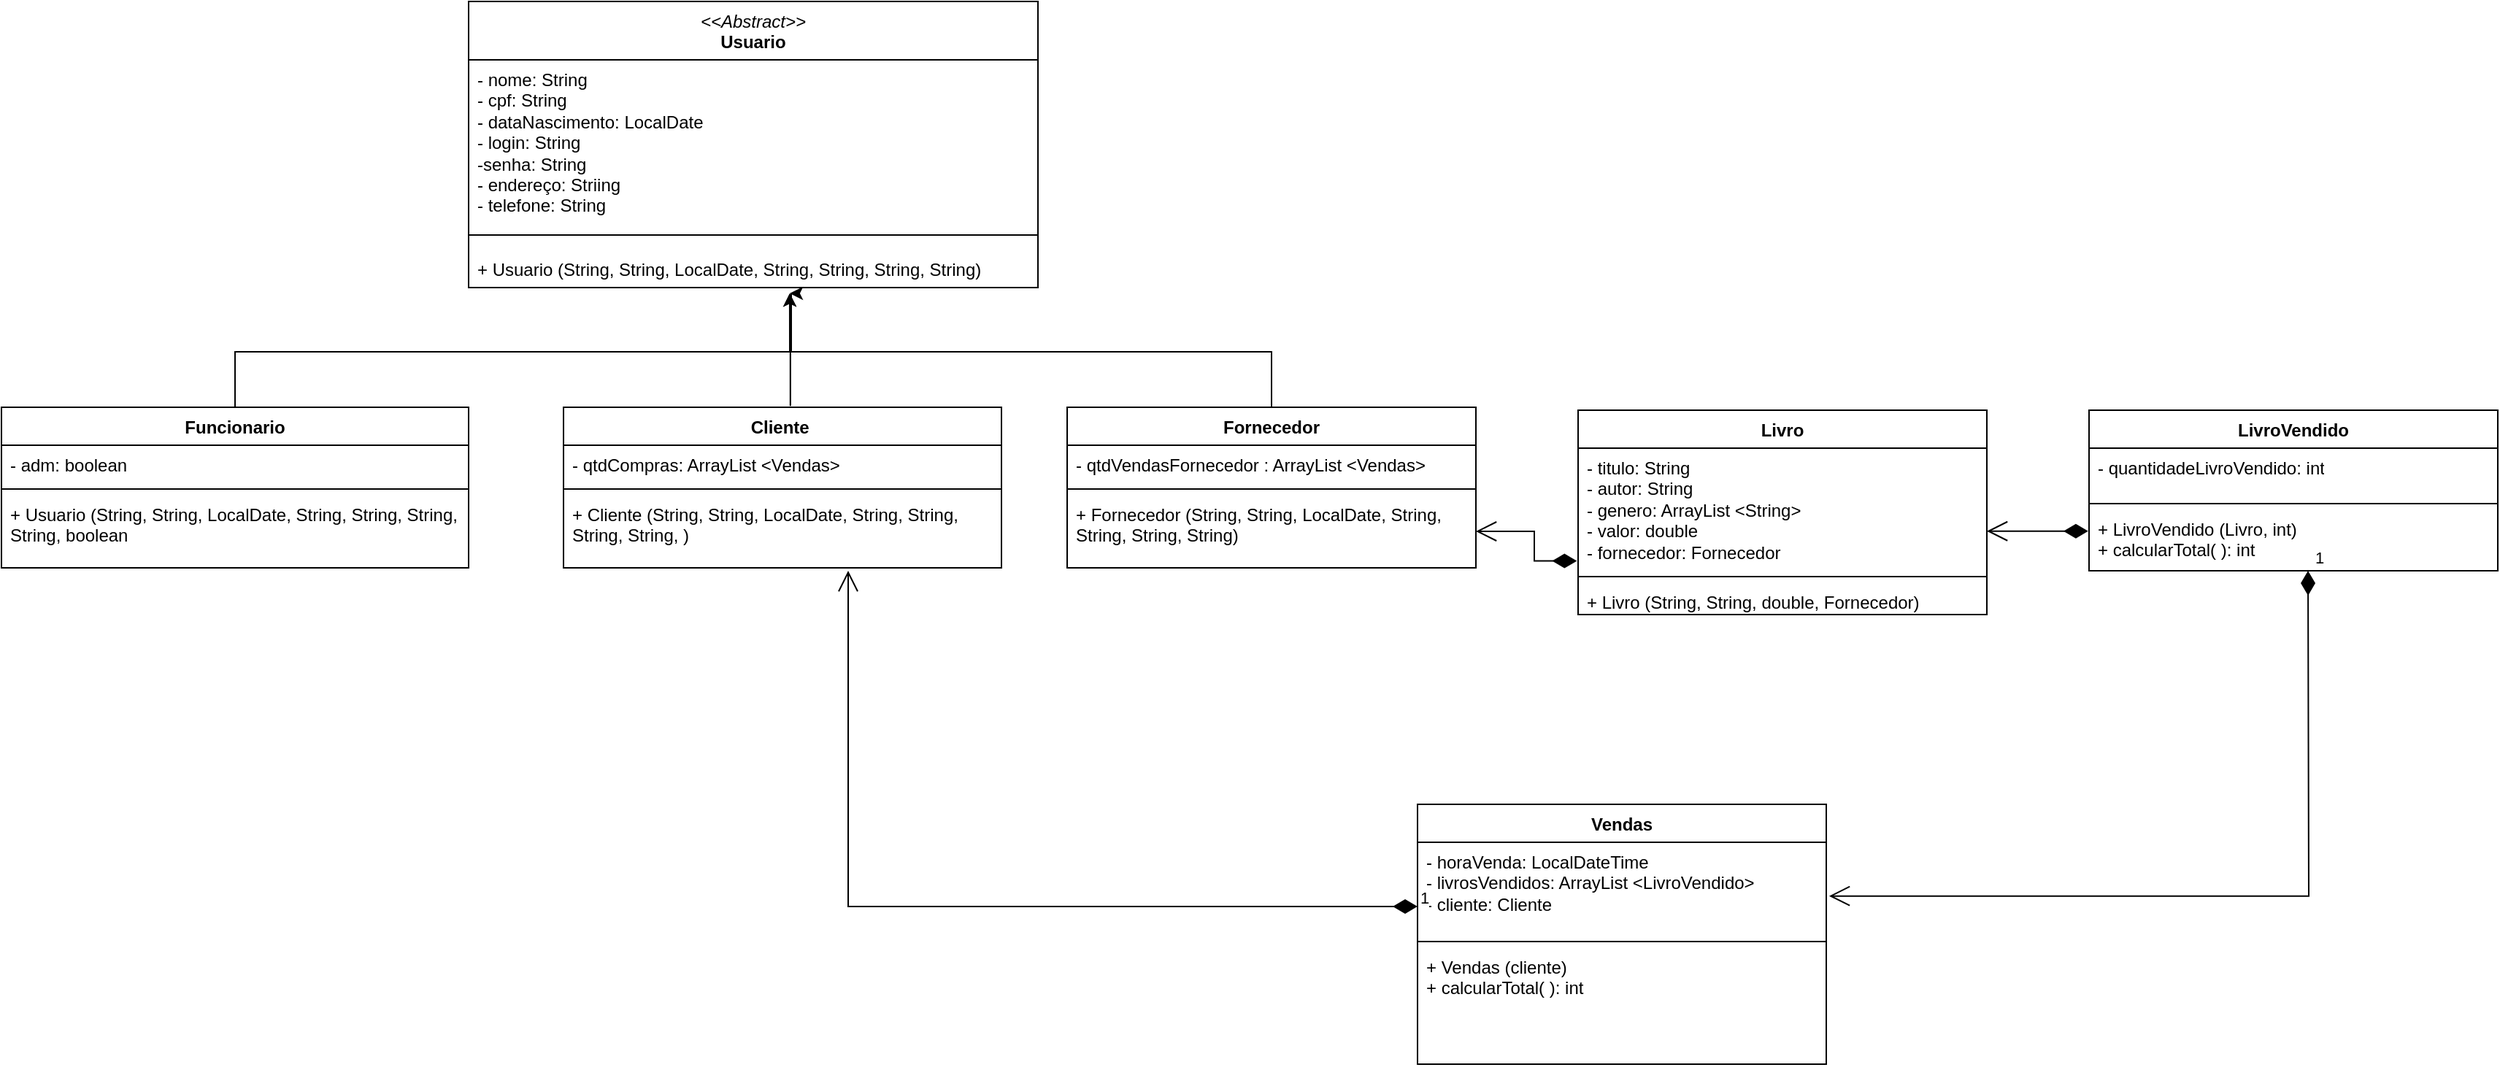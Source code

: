 <mxfile version="22.1.3" type="github">
  <diagram id="C5RBs43oDa-KdzZeNtuy" name="Page-1">
    <mxGraphModel dx="2867" dy="2407" grid="1" gridSize="10" guides="1" tooltips="1" connect="1" arrows="1" fold="1" page="1" pageScale="1" pageWidth="827" pageHeight="1169" math="0" shadow="0">
      <root>
        <mxCell id="WIyWlLk6GJQsqaUBKTNV-0" />
        <mxCell id="WIyWlLk6GJQsqaUBKTNV-1" parent="WIyWlLk6GJQsqaUBKTNV-0" />
        <mxCell id="XBGWm8nAmDF4gUoBzpc8-0" value="&lt;span style=&quot;font-weight: normal;&quot;&gt;&lt;i&gt;&amp;lt;&amp;lt;Abstract&amp;gt;&amp;gt;&lt;/i&gt;&lt;/span&gt;&lt;br&gt;Usuario" style="swimlane;fontStyle=1;align=center;verticalAlign=top;childLayout=stackLayout;horizontal=1;startSize=40;horizontalStack=0;resizeParent=1;resizeParentMax=0;resizeLast=0;collapsible=1;marginBottom=0;whiteSpace=wrap;html=1;" vertex="1" parent="WIyWlLk6GJQsqaUBKTNV-1">
          <mxGeometry x="470" y="-240" width="390" height="196" as="geometry" />
        </mxCell>
        <mxCell id="XBGWm8nAmDF4gUoBzpc8-1" value="- nome: String&lt;br&gt;- cpf: String&amp;nbsp;&lt;br&gt;- dataNascimento: LocalDate&lt;br&gt;- login: String&lt;br&gt;-senha: String&amp;nbsp;&lt;br&gt;- endereço: Striing&amp;nbsp;&lt;br&gt;- telefone: String&amp;nbsp;" style="text;strokeColor=none;fillColor=none;align=left;verticalAlign=top;spacingLeft=4;spacingRight=4;overflow=hidden;rotatable=0;points=[[0,0.5],[1,0.5]];portConstraint=eastwest;whiteSpace=wrap;html=1;" vertex="1" parent="XBGWm8nAmDF4gUoBzpc8-0">
          <mxGeometry y="40" width="390" height="110" as="geometry" />
        </mxCell>
        <mxCell id="XBGWm8nAmDF4gUoBzpc8-2" value="" style="line;strokeWidth=1;fillColor=none;align=left;verticalAlign=middle;spacingTop=-1;spacingLeft=3;spacingRight=3;rotatable=0;labelPosition=right;points=[];portConstraint=eastwest;strokeColor=inherit;" vertex="1" parent="XBGWm8nAmDF4gUoBzpc8-0">
          <mxGeometry y="150" width="390" height="20" as="geometry" />
        </mxCell>
        <mxCell id="XBGWm8nAmDF4gUoBzpc8-3" value="+ Usuario (String, String, LocalDate, String, String, String, String)" style="text;strokeColor=none;fillColor=none;align=left;verticalAlign=top;spacingLeft=4;spacingRight=4;overflow=hidden;rotatable=0;points=[[0,0.5],[1,0.5]];portConstraint=eastwest;whiteSpace=wrap;html=1;" vertex="1" parent="XBGWm8nAmDF4gUoBzpc8-0">
          <mxGeometry y="170" width="390" height="26" as="geometry" />
        </mxCell>
        <mxCell id="XBGWm8nAmDF4gUoBzpc8-4" style="edgeStyle=orthogonalEdgeStyle;rounded=0;orthogonalLoop=1;jettySize=auto;html=1;" edge="1" parent="WIyWlLk6GJQsqaUBKTNV-1" source="XBGWm8nAmDF4gUoBzpc8-5">
          <mxGeometry relative="1" as="geometry">
            <mxPoint x="690.0" y="-40" as="targetPoint" />
            <Array as="points">
              <mxPoint x="310" />
              <mxPoint x="691" />
              <mxPoint x="691" y="-40" />
            </Array>
          </mxGeometry>
        </mxCell>
        <mxCell id="XBGWm8nAmDF4gUoBzpc8-5" value="Funcionario" style="swimlane;fontStyle=1;align=center;verticalAlign=top;childLayout=stackLayout;horizontal=1;startSize=26;horizontalStack=0;resizeParent=1;resizeParentMax=0;resizeLast=0;collapsible=1;marginBottom=0;whiteSpace=wrap;html=1;" vertex="1" parent="WIyWlLk6GJQsqaUBKTNV-1">
          <mxGeometry x="150" y="38" width="320" height="110" as="geometry" />
        </mxCell>
        <mxCell id="XBGWm8nAmDF4gUoBzpc8-6" value="- adm: boolean&amp;nbsp;" style="text;strokeColor=none;fillColor=none;align=left;verticalAlign=top;spacingLeft=4;spacingRight=4;overflow=hidden;rotatable=0;points=[[0,0.5],[1,0.5]];portConstraint=eastwest;whiteSpace=wrap;html=1;" vertex="1" parent="XBGWm8nAmDF4gUoBzpc8-5">
          <mxGeometry y="26" width="320" height="26" as="geometry" />
        </mxCell>
        <mxCell id="XBGWm8nAmDF4gUoBzpc8-7" value="" style="line;strokeWidth=1;fillColor=none;align=left;verticalAlign=middle;spacingTop=-1;spacingLeft=3;spacingRight=3;rotatable=0;labelPosition=right;points=[];portConstraint=eastwest;strokeColor=inherit;" vertex="1" parent="XBGWm8nAmDF4gUoBzpc8-5">
          <mxGeometry y="52" width="320" height="8" as="geometry" />
        </mxCell>
        <mxCell id="XBGWm8nAmDF4gUoBzpc8-8" value="+ Usuario (String, String, LocalDate, String, String, String, String, boolean" style="text;strokeColor=none;fillColor=none;align=left;verticalAlign=top;spacingLeft=4;spacingRight=4;overflow=hidden;rotatable=0;points=[[0,0.5],[1,0.5]];portConstraint=eastwest;whiteSpace=wrap;html=1;" vertex="1" parent="XBGWm8nAmDF4gUoBzpc8-5">
          <mxGeometry y="60" width="320" height="50" as="geometry" />
        </mxCell>
        <mxCell id="XBGWm8nAmDF4gUoBzpc8-9" style="edgeStyle=orthogonalEdgeStyle;rounded=0;orthogonalLoop=1;jettySize=auto;html=1;exitX=0.518;exitY=-0.008;exitDx=0;exitDy=0;exitPerimeter=0;" edge="1" parent="WIyWlLk6GJQsqaUBKTNV-1" source="XBGWm8nAmDF4gUoBzpc8-10">
          <mxGeometry relative="1" as="geometry">
            <mxPoint x="690" y="-40" as="targetPoint" />
            <Array as="points">
              <mxPoint x="690" />
              <mxPoint x="690" />
              <mxPoint x="690" y="-40" />
            </Array>
          </mxGeometry>
        </mxCell>
        <mxCell id="XBGWm8nAmDF4gUoBzpc8-10" value="Cliente&amp;nbsp;" style="swimlane;fontStyle=1;align=center;verticalAlign=top;childLayout=stackLayout;horizontal=1;startSize=26;horizontalStack=0;resizeParent=1;resizeParentMax=0;resizeLast=0;collapsible=1;marginBottom=0;whiteSpace=wrap;html=1;" vertex="1" parent="WIyWlLk6GJQsqaUBKTNV-1">
          <mxGeometry x="535" y="38" width="300" height="110" as="geometry" />
        </mxCell>
        <mxCell id="XBGWm8nAmDF4gUoBzpc8-11" value="- qtdCompras: ArrayList &amp;lt;Vendas&amp;gt;" style="text;strokeColor=none;fillColor=none;align=left;verticalAlign=top;spacingLeft=4;spacingRight=4;overflow=hidden;rotatable=0;points=[[0,0.5],[1,0.5]];portConstraint=eastwest;whiteSpace=wrap;html=1;" vertex="1" parent="XBGWm8nAmDF4gUoBzpc8-10">
          <mxGeometry y="26" width="300" height="26" as="geometry" />
        </mxCell>
        <mxCell id="XBGWm8nAmDF4gUoBzpc8-12" value="" style="line;strokeWidth=1;fillColor=none;align=left;verticalAlign=middle;spacingTop=-1;spacingLeft=3;spacingRight=3;rotatable=0;labelPosition=right;points=[];portConstraint=eastwest;strokeColor=inherit;" vertex="1" parent="XBGWm8nAmDF4gUoBzpc8-10">
          <mxGeometry y="52" width="300" height="8" as="geometry" />
        </mxCell>
        <mxCell id="XBGWm8nAmDF4gUoBzpc8-13" value="+ Cliente (String, String, LocalDate, String, String, String, String, )" style="text;strokeColor=none;fillColor=none;align=left;verticalAlign=top;spacingLeft=4;spacingRight=4;overflow=hidden;rotatable=0;points=[[0,0.5],[1,0.5]];portConstraint=eastwest;whiteSpace=wrap;html=1;" vertex="1" parent="XBGWm8nAmDF4gUoBzpc8-10">
          <mxGeometry y="60" width="300" height="50" as="geometry" />
        </mxCell>
        <mxCell id="XBGWm8nAmDF4gUoBzpc8-14" value="Fornecedor" style="swimlane;fontStyle=1;align=center;verticalAlign=top;childLayout=stackLayout;horizontal=1;startSize=26;horizontalStack=0;resizeParent=1;resizeParentMax=0;resizeLast=0;collapsible=1;marginBottom=0;whiteSpace=wrap;html=1;" vertex="1" parent="WIyWlLk6GJQsqaUBKTNV-1">
          <mxGeometry x="880" y="38" width="280" height="110" as="geometry" />
        </mxCell>
        <mxCell id="XBGWm8nAmDF4gUoBzpc8-15" value="- qtdVendasFornecedor : ArrayList &amp;lt;Vendas&amp;gt;" style="text;strokeColor=none;fillColor=none;align=left;verticalAlign=top;spacingLeft=4;spacingRight=4;overflow=hidden;rotatable=0;points=[[0,0.5],[1,0.5]];portConstraint=eastwest;whiteSpace=wrap;html=1;" vertex="1" parent="XBGWm8nAmDF4gUoBzpc8-14">
          <mxGeometry y="26" width="280" height="26" as="geometry" />
        </mxCell>
        <mxCell id="XBGWm8nAmDF4gUoBzpc8-16" value="" style="line;strokeWidth=1;fillColor=none;align=left;verticalAlign=middle;spacingTop=-1;spacingLeft=3;spacingRight=3;rotatable=0;labelPosition=right;points=[];portConstraint=eastwest;strokeColor=inherit;" vertex="1" parent="XBGWm8nAmDF4gUoBzpc8-14">
          <mxGeometry y="52" width="280" height="8" as="geometry" />
        </mxCell>
        <mxCell id="XBGWm8nAmDF4gUoBzpc8-17" value="+ Fornecedor (String, String, LocalDate, String, String, String, String)" style="text;strokeColor=none;fillColor=none;align=left;verticalAlign=top;spacingLeft=4;spacingRight=4;overflow=hidden;rotatable=0;points=[[0,0.5],[1,0.5]];portConstraint=eastwest;whiteSpace=wrap;html=1;" vertex="1" parent="XBGWm8nAmDF4gUoBzpc8-14">
          <mxGeometry y="60" width="280" height="50" as="geometry" />
        </mxCell>
        <mxCell id="XBGWm8nAmDF4gUoBzpc8-18" value="Livro" style="swimlane;fontStyle=1;align=center;verticalAlign=top;childLayout=stackLayout;horizontal=1;startSize=26;horizontalStack=0;resizeParent=1;resizeParentMax=0;resizeLast=0;collapsible=1;marginBottom=0;whiteSpace=wrap;html=1;" vertex="1" parent="WIyWlLk6GJQsqaUBKTNV-1">
          <mxGeometry x="1230" y="40" width="280" height="140" as="geometry" />
        </mxCell>
        <mxCell id="XBGWm8nAmDF4gUoBzpc8-19" value="- titulo: String&lt;br&gt;- autor: String&amp;nbsp;&lt;br&gt;- genero: ArrayList &amp;lt;String&amp;gt;&lt;br&gt;- valor: double&lt;br&gt;- fornecedor: Fornecedor" style="text;strokeColor=none;fillColor=none;align=left;verticalAlign=top;spacingLeft=4;spacingRight=4;overflow=hidden;rotatable=0;points=[[0,0.5],[1,0.5]];portConstraint=eastwest;whiteSpace=wrap;html=1;" vertex="1" parent="XBGWm8nAmDF4gUoBzpc8-18">
          <mxGeometry y="26" width="280" height="84" as="geometry" />
        </mxCell>
        <mxCell id="XBGWm8nAmDF4gUoBzpc8-20" value="" style="line;strokeWidth=1;fillColor=none;align=left;verticalAlign=middle;spacingTop=-1;spacingLeft=3;spacingRight=3;rotatable=0;labelPosition=right;points=[];portConstraint=eastwest;strokeColor=inherit;" vertex="1" parent="XBGWm8nAmDF4gUoBzpc8-18">
          <mxGeometry y="110" width="280" height="8" as="geometry" />
        </mxCell>
        <mxCell id="XBGWm8nAmDF4gUoBzpc8-21" value="+ Livro (String, String, double, Fornecedor)&amp;nbsp;" style="text;strokeColor=none;fillColor=none;align=left;verticalAlign=top;spacingLeft=4;spacingRight=4;overflow=hidden;rotatable=0;points=[[0,0.5],[1,0.5]];portConstraint=eastwest;whiteSpace=wrap;html=1;" vertex="1" parent="XBGWm8nAmDF4gUoBzpc8-18">
          <mxGeometry y="118" width="280" height="22" as="geometry" />
        </mxCell>
        <mxCell id="XBGWm8nAmDF4gUoBzpc8-22" style="edgeStyle=orthogonalEdgeStyle;rounded=0;orthogonalLoop=1;jettySize=auto;html=1;entryX=0.564;entryY=1.154;entryDx=0;entryDy=0;entryPerimeter=0;" edge="1" parent="WIyWlLk6GJQsqaUBKTNV-1" source="XBGWm8nAmDF4gUoBzpc8-14" target="XBGWm8nAmDF4gUoBzpc8-3">
          <mxGeometry relative="1" as="geometry">
            <Array as="points">
              <mxPoint x="1020" />
              <mxPoint x="690" />
            </Array>
          </mxGeometry>
        </mxCell>
        <mxCell id="XBGWm8nAmDF4gUoBzpc8-23" value="LivroVendido" style="swimlane;fontStyle=1;align=center;verticalAlign=top;childLayout=stackLayout;horizontal=1;startSize=26;horizontalStack=0;resizeParent=1;resizeParentMax=0;resizeLast=0;collapsible=1;marginBottom=0;whiteSpace=wrap;html=1;" vertex="1" parent="WIyWlLk6GJQsqaUBKTNV-1">
          <mxGeometry x="1580" y="40" width="280" height="110" as="geometry" />
        </mxCell>
        <mxCell id="XBGWm8nAmDF4gUoBzpc8-24" value="- quantidadeLivroVendido: int&lt;br&gt;" style="text;strokeColor=none;fillColor=none;align=left;verticalAlign=top;spacingLeft=4;spacingRight=4;overflow=hidden;rotatable=0;points=[[0,0.5],[1,0.5]];portConstraint=eastwest;whiteSpace=wrap;html=1;" vertex="1" parent="XBGWm8nAmDF4gUoBzpc8-23">
          <mxGeometry y="26" width="280" height="34" as="geometry" />
        </mxCell>
        <mxCell id="XBGWm8nAmDF4gUoBzpc8-25" value="" style="line;strokeWidth=1;fillColor=none;align=left;verticalAlign=middle;spacingTop=-1;spacingLeft=3;spacingRight=3;rotatable=0;labelPosition=right;points=[];portConstraint=eastwest;strokeColor=inherit;" vertex="1" parent="XBGWm8nAmDF4gUoBzpc8-23">
          <mxGeometry y="60" width="280" height="8" as="geometry" />
        </mxCell>
        <mxCell id="XBGWm8nAmDF4gUoBzpc8-26" value="+ LivroVendido (Livro, int)&lt;br&gt;+ calcularTotal( ): int&amp;nbsp;" style="text;strokeColor=none;fillColor=none;align=left;verticalAlign=top;spacingLeft=4;spacingRight=4;overflow=hidden;rotatable=0;points=[[0,0.5],[1,0.5]];portConstraint=eastwest;whiteSpace=wrap;html=1;" vertex="1" parent="XBGWm8nAmDF4gUoBzpc8-23">
          <mxGeometry y="68" width="280" height="42" as="geometry" />
        </mxCell>
        <mxCell id="XBGWm8nAmDF4gUoBzpc8-27" value="Vendas" style="swimlane;fontStyle=1;align=center;verticalAlign=top;childLayout=stackLayout;horizontal=1;startSize=26;horizontalStack=0;resizeParent=1;resizeParentMax=0;resizeLast=0;collapsible=1;marginBottom=0;whiteSpace=wrap;html=1;" vertex="1" parent="WIyWlLk6GJQsqaUBKTNV-1">
          <mxGeometry x="1120" y="310" width="280" height="178" as="geometry" />
        </mxCell>
        <mxCell id="XBGWm8nAmDF4gUoBzpc8-28" value="- horaVenda: LocalDateTime&lt;br&gt;- livrosVendidos: ArrayList &amp;lt;LivroVendido&amp;gt;&lt;br&gt;- cliente: Cliente" style="text;strokeColor=none;fillColor=none;align=left;verticalAlign=top;spacingLeft=4;spacingRight=4;overflow=hidden;rotatable=0;points=[[0,0.5],[1,0.5]];portConstraint=eastwest;whiteSpace=wrap;html=1;" vertex="1" parent="XBGWm8nAmDF4gUoBzpc8-27">
          <mxGeometry y="26" width="280" height="64" as="geometry" />
        </mxCell>
        <mxCell id="XBGWm8nAmDF4gUoBzpc8-29" value="" style="line;strokeWidth=1;fillColor=none;align=left;verticalAlign=middle;spacingTop=-1;spacingLeft=3;spacingRight=3;rotatable=0;labelPosition=right;points=[];portConstraint=eastwest;strokeColor=inherit;" vertex="1" parent="XBGWm8nAmDF4gUoBzpc8-27">
          <mxGeometry y="90" width="280" height="8" as="geometry" />
        </mxCell>
        <mxCell id="XBGWm8nAmDF4gUoBzpc8-30" value="+ Vendas (cliente)&lt;br&gt;+ calcularTotal( ): int&amp;nbsp;" style="text;strokeColor=none;fillColor=none;align=left;verticalAlign=top;spacingLeft=4;spacingRight=4;overflow=hidden;rotatable=0;points=[[0,0.5],[1,0.5]];portConstraint=eastwest;whiteSpace=wrap;html=1;" vertex="1" parent="XBGWm8nAmDF4gUoBzpc8-27">
          <mxGeometry y="98" width="280" height="80" as="geometry" />
        </mxCell>
        <mxCell id="XBGWm8nAmDF4gUoBzpc8-31" value="" style="endArrow=open;html=1;endSize=12;startArrow=diamondThin;startSize=14;startFill=1;edgeStyle=orthogonalEdgeStyle;align=left;verticalAlign=bottom;rounded=0;exitX=-0.002;exitY=0.354;exitDx=0;exitDy=0;exitPerimeter=0;entryX=1;entryY=0.677;entryDx=0;entryDy=0;entryPerimeter=0;" edge="1" parent="WIyWlLk6GJQsqaUBKTNV-1" source="XBGWm8nAmDF4gUoBzpc8-26" target="XBGWm8nAmDF4gUoBzpc8-19">
          <mxGeometry x="-1" y="3" relative="1" as="geometry">
            <mxPoint x="1390" y="190" as="sourcePoint" />
            <mxPoint x="1580" y="170" as="targetPoint" />
          </mxGeometry>
        </mxCell>
        <mxCell id="XBGWm8nAmDF4gUoBzpc8-32" value="" style="endArrow=open;html=1;endSize=12;startArrow=diamondThin;startSize=14;startFill=1;edgeStyle=orthogonalEdgeStyle;align=left;verticalAlign=bottom;rounded=0;exitX=-0.003;exitY=0.92;exitDx=0;exitDy=0;exitPerimeter=0;entryX=1;entryY=0.5;entryDx=0;entryDy=0;" edge="1" parent="WIyWlLk6GJQsqaUBKTNV-1" source="XBGWm8nAmDF4gUoBzpc8-19" target="XBGWm8nAmDF4gUoBzpc8-17">
          <mxGeometry x="-1" y="3" relative="1" as="geometry">
            <mxPoint x="1060" y="210" as="sourcePoint" />
            <mxPoint x="1220" y="210" as="targetPoint" />
            <Array as="points">
              <mxPoint x="1200" y="143" />
              <mxPoint x="1200" y="123" />
            </Array>
          </mxGeometry>
        </mxCell>
        <mxCell id="XBGWm8nAmDF4gUoBzpc8-33" value="1" style="endArrow=open;html=1;endSize=12;startArrow=diamondThin;startSize=14;startFill=1;edgeStyle=orthogonalEdgeStyle;align=left;verticalAlign=bottom;rounded=0;" edge="1" parent="WIyWlLk6GJQsqaUBKTNV-1">
          <mxGeometry x="-1" y="3" relative="1" as="geometry">
            <mxPoint x="1120" y="380" as="sourcePoint" />
            <mxPoint x="730" y="150" as="targetPoint" />
            <Array as="points">
              <mxPoint x="730" y="380" />
              <mxPoint x="730" y="154" />
            </Array>
          </mxGeometry>
        </mxCell>
        <mxCell id="XBGWm8nAmDF4gUoBzpc8-34" value="1" style="endArrow=open;html=1;endSize=12;startArrow=diamondThin;startSize=14;startFill=1;edgeStyle=orthogonalEdgeStyle;align=left;verticalAlign=bottom;rounded=0;entryX=1.007;entryY=0.576;entryDx=0;entryDy=0;entryPerimeter=0;" edge="1" parent="WIyWlLk6GJQsqaUBKTNV-1" target="XBGWm8nAmDF4gUoBzpc8-28">
          <mxGeometry x="-1" y="3" relative="1" as="geometry">
            <mxPoint x="1730" y="150" as="sourcePoint" />
            <mxPoint x="1730" y="310" as="targetPoint" />
          </mxGeometry>
        </mxCell>
      </root>
    </mxGraphModel>
  </diagram>
</mxfile>

